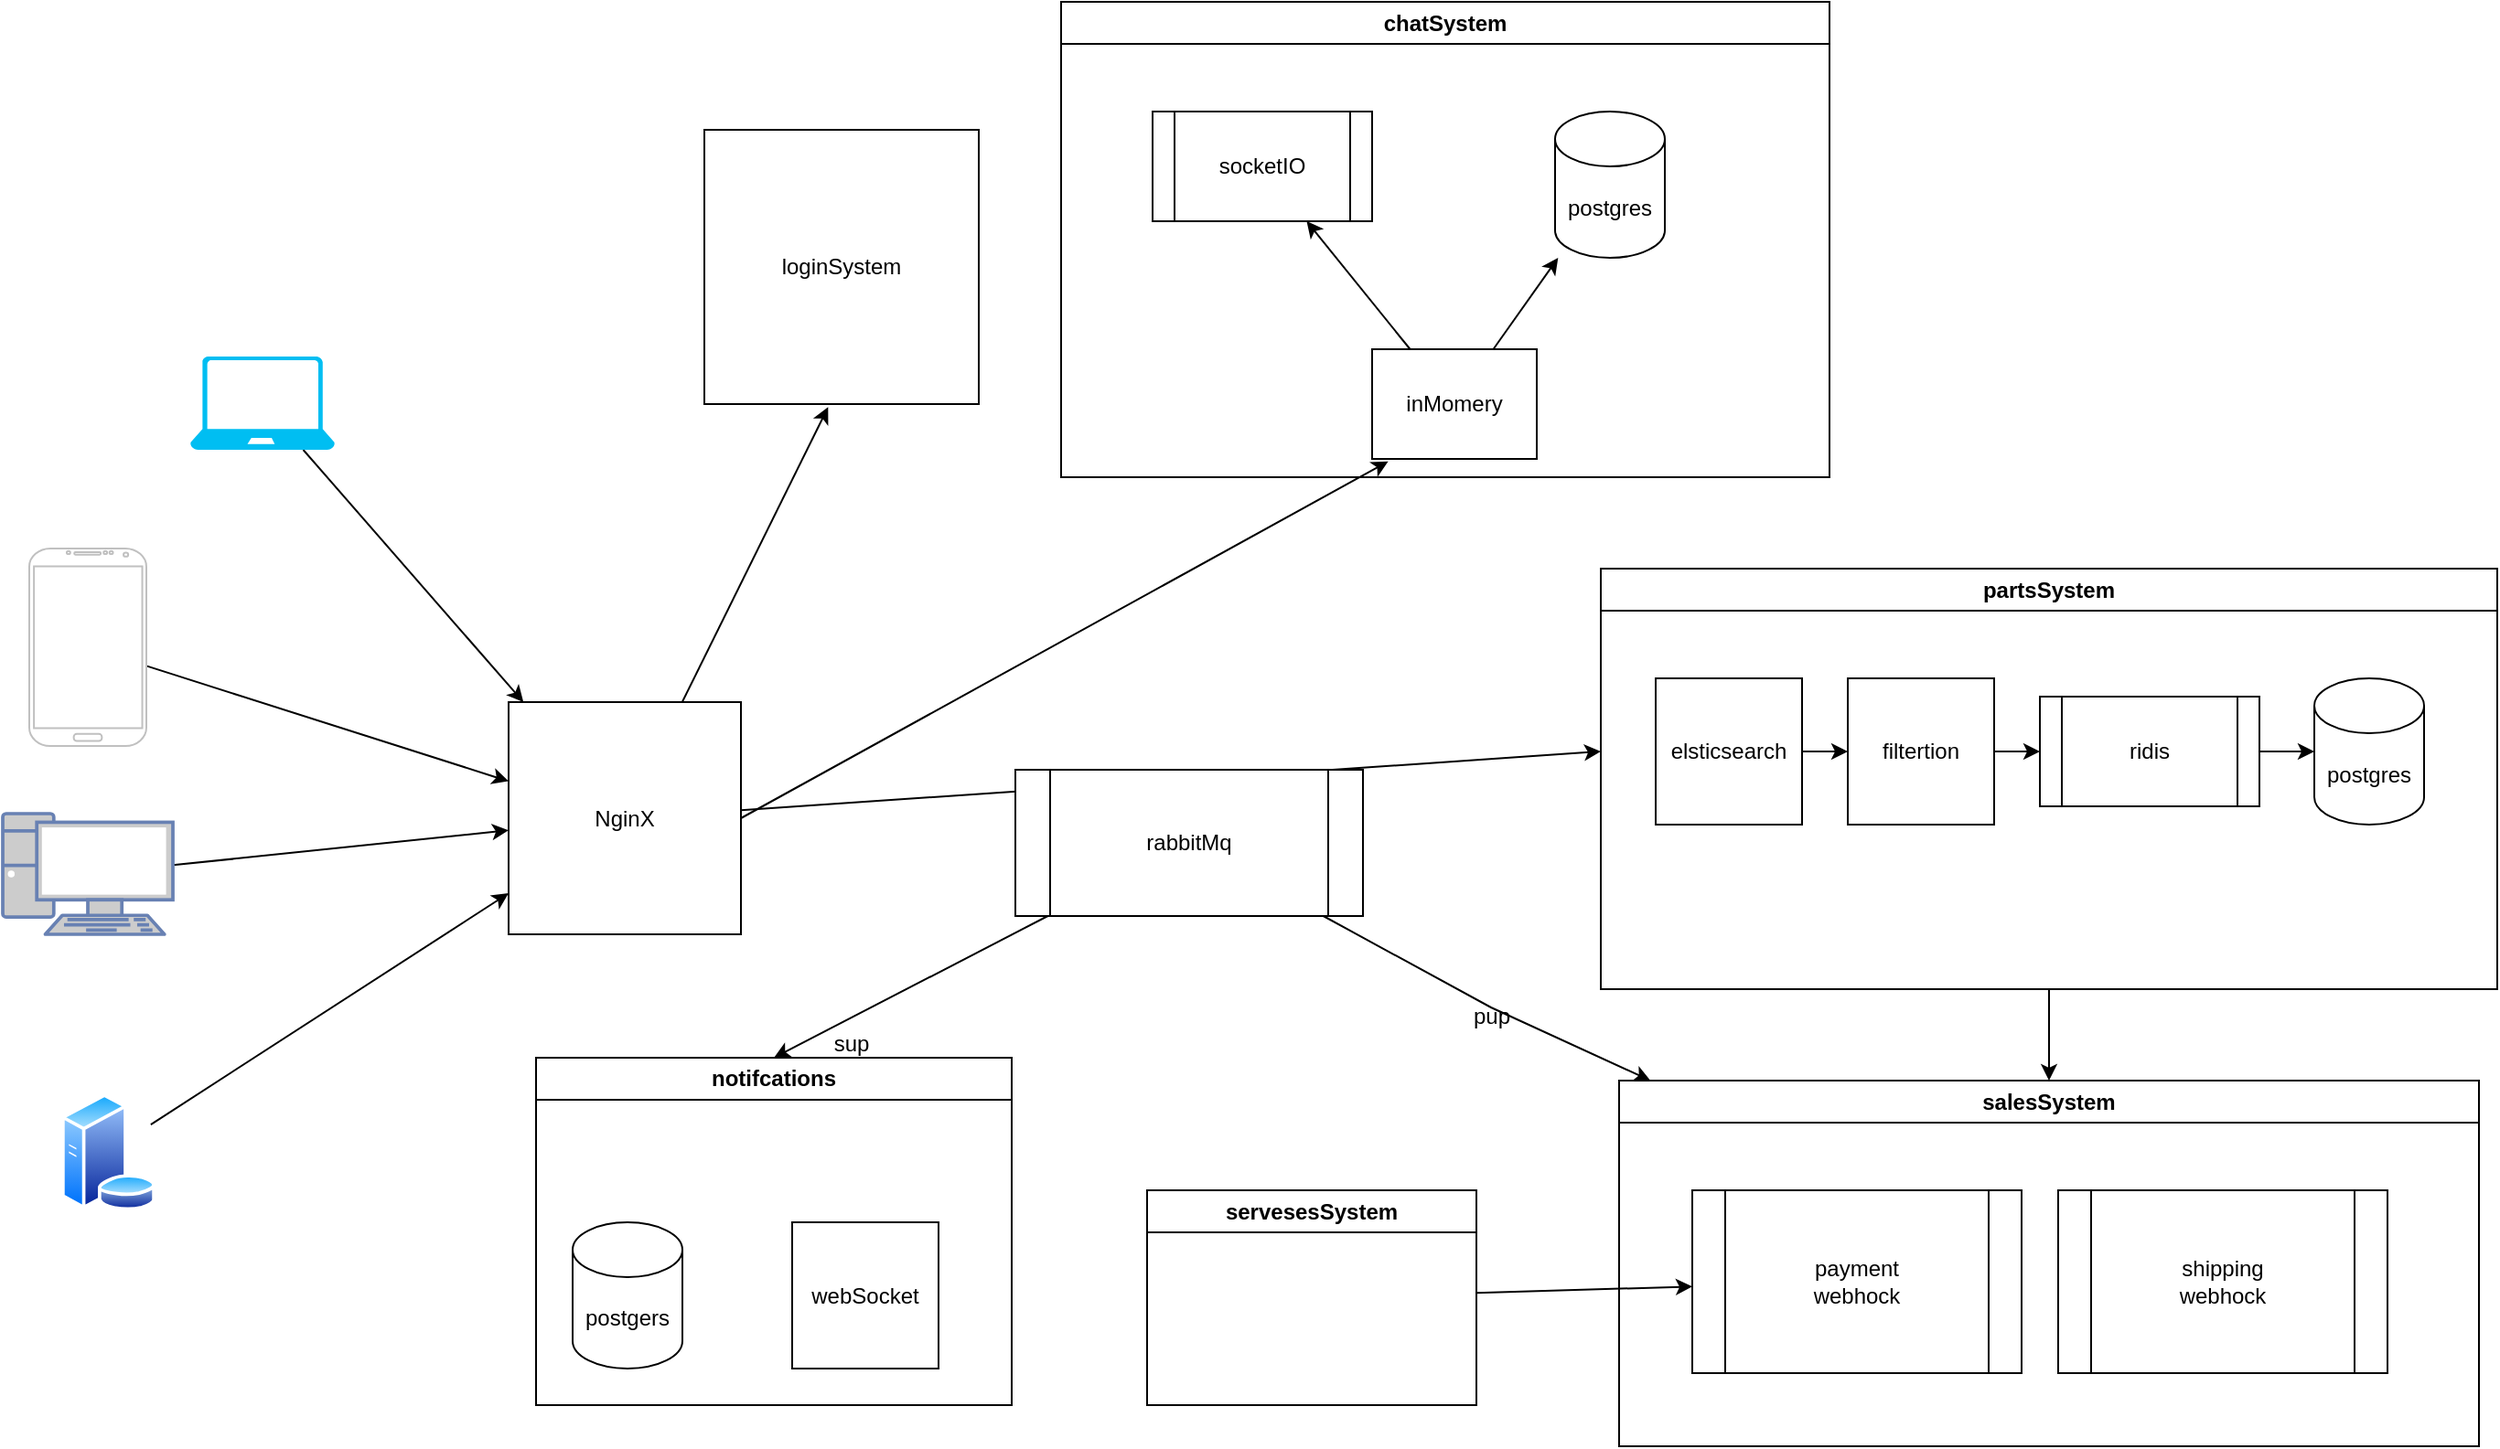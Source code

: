 <mxfile>
    <diagram id="L_41ZNc77wxz4_KKumQC" name="Page-1">
        <mxGraphModel dx="1598" dy="719" grid="0" gridSize="8" guides="1" tooltips="1" connect="1" arrows="1" fold="1" page="1" pageScale="1" pageWidth="850" pageHeight="1100" math="0" shadow="0">
            <root>
                <mxCell id="0"/>
                <mxCell id="1" parent="0"/>
                <mxCell id="48" style="edgeStyle=none;html=1;entryX=0.451;entryY=1.011;entryDx=0;entryDy=0;entryPerimeter=0;rounded=0;" edge="1" parent="1" source="2" target="5">
                    <mxGeometry relative="1" as="geometry"/>
                </mxCell>
                <mxCell id="49" style="edgeStyle=none;html=1;exitX=1;exitY=0.5;exitDx=0;exitDy=0;entryX=0.098;entryY=1.022;entryDx=0;entryDy=0;entryPerimeter=0;rounded=0;" edge="1" parent="1" source="2" target="8">
                    <mxGeometry relative="1" as="geometry"/>
                </mxCell>
                <mxCell id="50" style="edgeStyle=none;html=1;rounded=0;" edge="1" parent="1" source="2">
                    <mxGeometry relative="1" as="geometry">
                        <mxPoint x="940" y="490" as="targetPoint"/>
                    </mxGeometry>
                </mxCell>
                <mxCell id="2" value="NginX" style="whiteSpace=wrap;html=1;aspect=fixed;rounded=0;" vertex="1" parent="1">
                    <mxGeometry x="343" y="463" width="127" height="127" as="geometry"/>
                </mxCell>
                <mxCell id="5" value="loginSystem" style="whiteSpace=wrap;html=1;aspect=fixed;rounded=0;" vertex="1" parent="1">
                    <mxGeometry x="450" y="150" width="150" height="150" as="geometry"/>
                </mxCell>
                <mxCell id="21" value="chatSystem" style="swimlane;whiteSpace=wrap;html=1;rounded=0;" vertex="1" parent="1">
                    <mxGeometry x="645" y="80" width="420" height="260" as="geometry"/>
                </mxCell>
                <mxCell id="3" value="postgres" style="shape=cylinder3;whiteSpace=wrap;html=1;boundedLbl=1;backgroundOutline=1;size=15;rounded=0;" vertex="1" parent="21">
                    <mxGeometry x="270" y="60" width="60" height="80" as="geometry"/>
                </mxCell>
                <mxCell id="9" style="edgeStyle=none;html=1;rounded=0;" edge="1" parent="21" source="8" target="3">
                    <mxGeometry relative="1" as="geometry"/>
                </mxCell>
                <mxCell id="8" value="inMomery" style="rounded=0;whiteSpace=wrap;html=1;" vertex="1" parent="21">
                    <mxGeometry x="170" y="190" width="90" height="60" as="geometry"/>
                </mxCell>
                <mxCell id="11" value="socketIO" style="shape=process;whiteSpace=wrap;html=1;backgroundOutline=1;rounded=0;" vertex="1" parent="21">
                    <mxGeometry x="50" y="60" width="120" height="60" as="geometry"/>
                </mxCell>
                <mxCell id="10" style="edgeStyle=none;html=1;rounded=0;" edge="1" parent="21" source="8" target="11">
                    <mxGeometry relative="1" as="geometry">
                        <mxPoint x="130" y="200" as="targetPoint"/>
                    </mxGeometry>
                </mxCell>
                <mxCell id="29" style="edgeStyle=none;html=1;rounded=0;" edge="1" parent="1" source="26" target="30">
                    <mxGeometry relative="1" as="geometry">
                        <mxPoint x="1185" y="690" as="targetPoint"/>
                    </mxGeometry>
                </mxCell>
                <mxCell id="26" value="partsSystem" style="swimlane;whiteSpace=wrap;html=1;rounded=0;" vertex="1" parent="1">
                    <mxGeometry x="940" y="390" width="490" height="230" as="geometry"/>
                </mxCell>
                <mxCell id="4" value="postgres" style="shape=cylinder3;whiteSpace=wrap;html=1;boundedLbl=1;backgroundOutline=1;size=15;rounded=0;" vertex="1" parent="26">
                    <mxGeometry x="390" y="60" width="60" height="80" as="geometry"/>
                </mxCell>
                <mxCell id="15" style="edgeStyle=none;html=1;rounded=0;" edge="1" parent="26" source="14" target="4">
                    <mxGeometry relative="1" as="geometry"/>
                </mxCell>
                <mxCell id="14" value="ridis" style="shape=process;whiteSpace=wrap;html=1;backgroundOutline=1;rounded=0;" vertex="1" parent="26">
                    <mxGeometry x="240" y="70" width="120" height="60" as="geometry"/>
                </mxCell>
                <mxCell id="17" value="elsticsearch" style="whiteSpace=wrap;html=1;aspect=fixed;rounded=0;" vertex="1" parent="26">
                    <mxGeometry x="30" y="60" width="80" height="80" as="geometry"/>
                </mxCell>
                <mxCell id="19" style="edgeStyle=none;html=1;exitX=1;exitY=0.5;exitDx=0;exitDy=0;entryX=0;entryY=0.5;entryDx=0;entryDy=0;rounded=0;" edge="1" parent="26" source="18" target="14">
                    <mxGeometry relative="1" as="geometry"/>
                </mxCell>
                <mxCell id="18" value="filtertion" style="whiteSpace=wrap;html=1;aspect=fixed;rounded=0;" vertex="1" parent="26">
                    <mxGeometry x="135" y="60" width="80" height="80" as="geometry"/>
                </mxCell>
                <mxCell id="20" style="edgeStyle=none;html=1;exitX=1;exitY=0.5;exitDx=0;exitDy=0;entryX=0;entryY=0.5;entryDx=0;entryDy=0;rounded=0;" edge="1" parent="26" source="17" target="18">
                    <mxGeometry relative="1" as="geometry"/>
                </mxCell>
                <mxCell id="30" value="salesSystem" style="swimlane;whiteSpace=wrap;html=1;rounded=0;" vertex="1" parent="1">
                    <mxGeometry x="950" y="670" width="470" height="200" as="geometry"/>
                </mxCell>
                <mxCell id="31" value="payment&lt;br&gt;webhock" style="shape=process;whiteSpace=wrap;html=1;backgroundOutline=1;rounded=0;" vertex="1" parent="30">
                    <mxGeometry x="40" y="60" width="180" height="100" as="geometry"/>
                </mxCell>
                <mxCell id="32" value="shipping&lt;br&gt;webhock" style="shape=process;whiteSpace=wrap;html=1;backgroundOutline=1;rounded=0;" vertex="1" parent="30">
                    <mxGeometry x="240" y="60" width="180" height="100" as="geometry"/>
                </mxCell>
                <mxCell id="36" style="edgeStyle=none;html=1;rounded=0;" edge="1" parent="1" source="34" target="31">
                    <mxGeometry relative="1" as="geometry"/>
                </mxCell>
                <mxCell id="34" value="servesesSystem" style="swimlane;whiteSpace=wrap;html=1;startSize=23;rounded=0;" vertex="1" parent="1">
                    <mxGeometry x="692" y="730" width="180" height="117.5" as="geometry"/>
                </mxCell>
                <mxCell id="37" value="notifcations" style="swimlane;whiteSpace=wrap;html=1;rounded=0;" vertex="1" parent="1">
                    <mxGeometry x="358" y="657.5" width="260" height="190" as="geometry"/>
                </mxCell>
                <mxCell id="40" value="webSocket" style="whiteSpace=wrap;html=1;aspect=fixed;rounded=0;" vertex="1" parent="37">
                    <mxGeometry x="140" y="90" width="80" height="80" as="geometry"/>
                </mxCell>
                <mxCell id="41" value="postgers" style="shape=cylinder3;whiteSpace=wrap;html=1;boundedLbl=1;backgroundOutline=1;size=15;rounded=0;" vertex="1" parent="37">
                    <mxGeometry x="20" y="90" width="60" height="80" as="geometry"/>
                </mxCell>
                <mxCell id="43" style="edgeStyle=none;html=1;entryX=0.5;entryY=0;entryDx=0;entryDy=0;rounded=0;" edge="1" parent="1" source="42" target="37">
                    <mxGeometry relative="1" as="geometry"/>
                </mxCell>
                <mxCell id="45" style="edgeStyle=none;html=1;rounded=0;" edge="1" parent="1" source="42" target="30">
                    <mxGeometry relative="1" as="geometry">
                        <Array as="points">
                            <mxPoint x="880" y="630"/>
                        </Array>
                    </mxGeometry>
                </mxCell>
                <mxCell id="42" value="rabbitMq" style="shape=process;whiteSpace=wrap;html=1;backgroundOutline=1;rounded=0;" vertex="1" parent="1">
                    <mxGeometry x="620" y="500" width="190" height="80" as="geometry"/>
                </mxCell>
                <mxCell id="44" value="sup" style="text;html=1;align=center;verticalAlign=middle;resizable=0;points=[];autosize=1;strokeColor=none;fillColor=none;rounded=0;" vertex="1" parent="1">
                    <mxGeometry x="510" y="635" width="40" height="30" as="geometry"/>
                </mxCell>
                <mxCell id="47" value="pup" style="text;html=1;align=center;verticalAlign=middle;resizable=0;points=[];autosize=1;strokeColor=none;fillColor=none;rounded=0;" vertex="1" parent="1">
                    <mxGeometry x="860" y="620" width="40" height="30" as="geometry"/>
                </mxCell>
                <mxCell id="62" style="edgeStyle=none;html=1;" edge="1" parent="1" source="54" target="2">
                    <mxGeometry relative="1" as="geometry"/>
                </mxCell>
                <mxCell id="54" value="" style="verticalLabelPosition=bottom;html=1;verticalAlign=top;align=center;strokeColor=none;fillColor=#00BEF2;shape=mxgraph.azure.laptop;pointerEvents=1;" vertex="1" parent="1">
                    <mxGeometry x="169" y="274" width="79" height="51" as="geometry"/>
                </mxCell>
                <mxCell id="58" style="edgeStyle=none;html=1;" edge="1" parent="1" source="55" target="2">
                    <mxGeometry relative="1" as="geometry"/>
                </mxCell>
                <mxCell id="55" value="" style="verticalLabelPosition=bottom;verticalAlign=top;html=1;shadow=0;dashed=0;strokeWidth=1;shape=mxgraph.android.phone2;strokeColor=#c0c0c0;" vertex="1" parent="1">
                    <mxGeometry x="81" y="379" width="64" height="108" as="geometry"/>
                </mxCell>
                <mxCell id="59" style="edgeStyle=none;html=1;" edge="1" parent="1" source="56" target="2">
                    <mxGeometry relative="1" as="geometry"/>
                </mxCell>
                <mxCell id="56" value="" style="fontColor=#0066CC;verticalAlign=top;verticalLabelPosition=bottom;labelPosition=center;align=center;html=1;outlineConnect=0;fillColor=#CCCCCC;strokeColor=#6881B3;gradientColor=none;gradientDirection=north;strokeWidth=2;shape=mxgraph.networks.pc;" vertex="1" parent="1">
                    <mxGeometry x="66.5" y="524" width="93" height="66" as="geometry"/>
                </mxCell>
                <mxCell id="61" style="edgeStyle=none;html=1;" edge="1" parent="1" source="60" target="2">
                    <mxGeometry relative="1" as="geometry"/>
                </mxCell>
                <mxCell id="60" value="" style="aspect=fixed;perimeter=ellipsePerimeter;html=1;align=center;shadow=0;dashed=0;spacingTop=3;image;image=img/lib/active_directory/database_server.svg;" vertex="1" parent="1">
                    <mxGeometry x="98" y="677" width="52.48" height="64" as="geometry"/>
                </mxCell>
            </root>
        </mxGraphModel>
    </diagram>
</mxfile>
